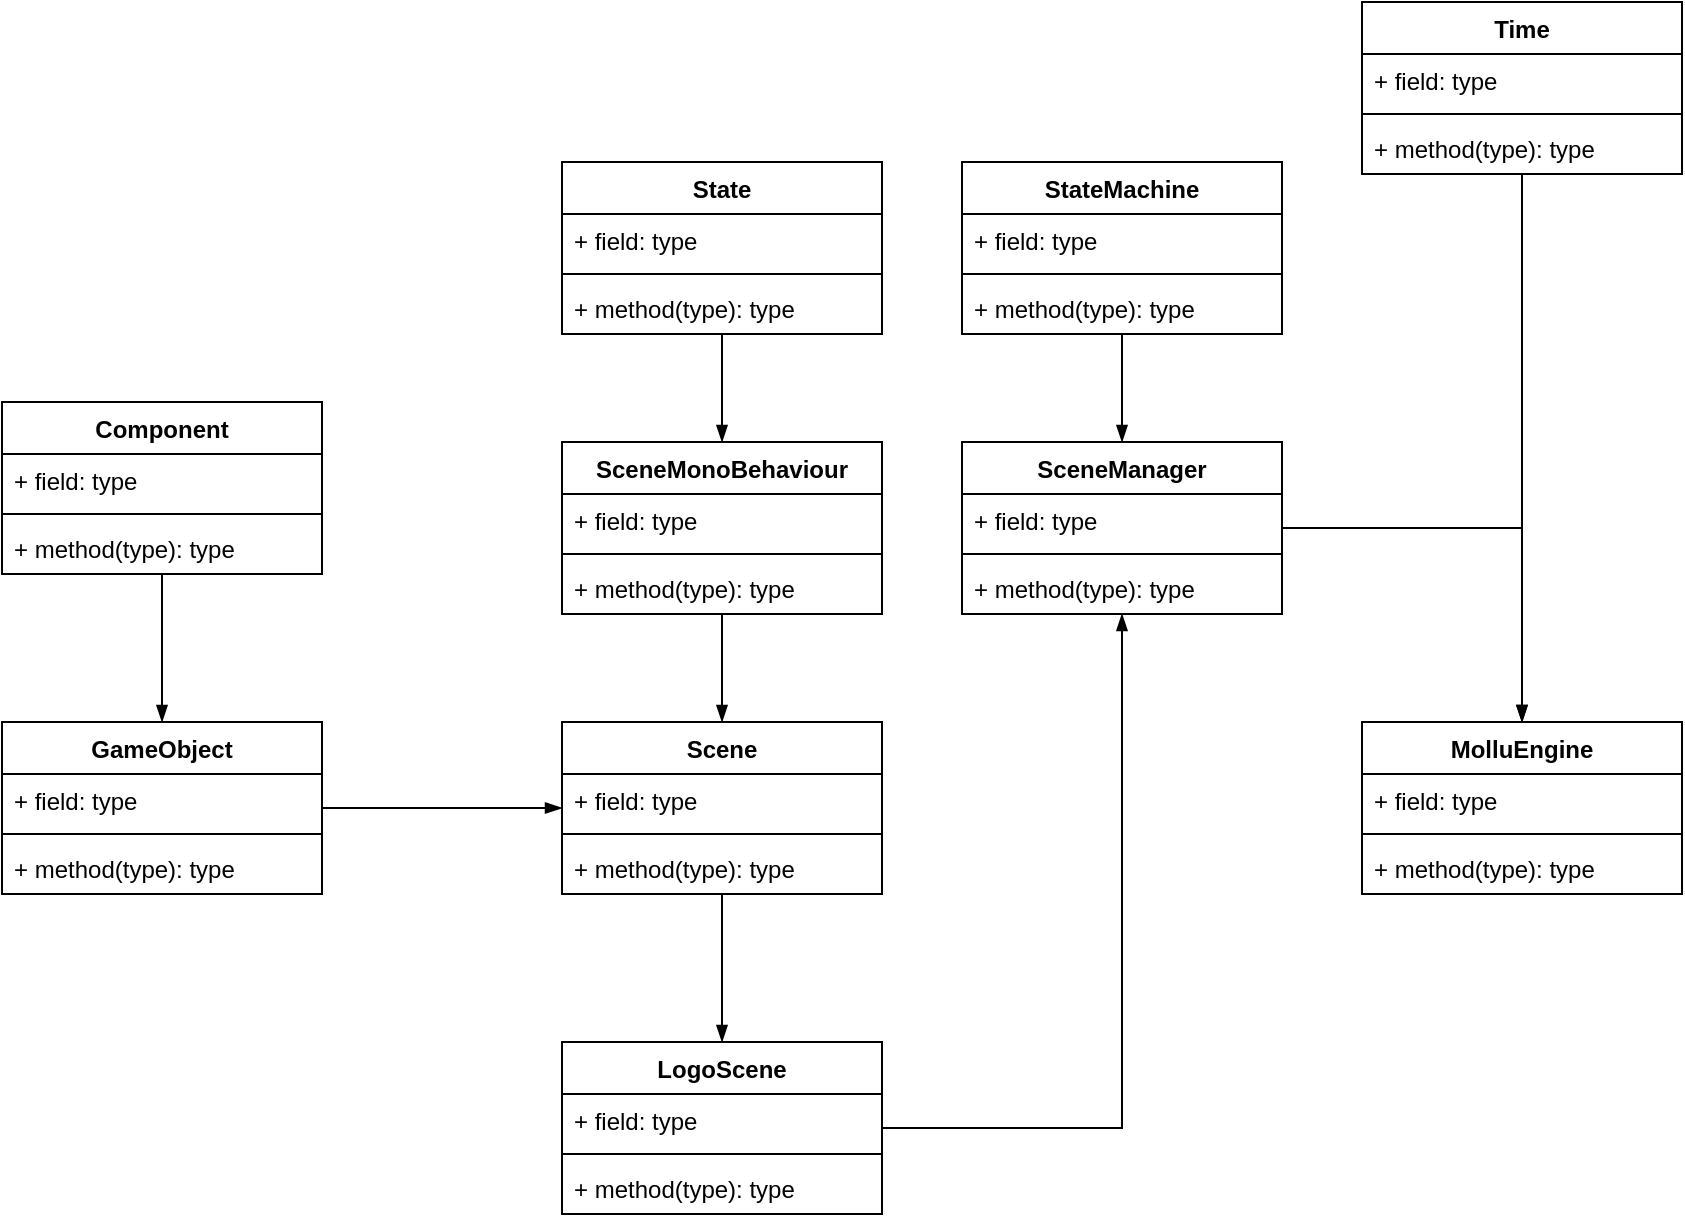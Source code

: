 <mxfile version="15.7.3" type="device"><diagram id="rk4vzprFdWIUfSmvmr-R" name="Page-1"><mxGraphModel dx="1422" dy="774" grid="1" gridSize="10" guides="1" tooltips="1" connect="1" arrows="1" fold="1" page="1" pageScale="1" pageWidth="2100" pageHeight="900" math="0" shadow="0"><root><mxCell id="0"/><mxCell id="1" parent="0"/><mxCell id="CM-DX_Mz-te0V8_t8Hfw-2" value="MolluEngine" style="swimlane;fontStyle=1;align=center;verticalAlign=top;childLayout=stackLayout;horizontal=1;startSize=26;horizontalStack=0;resizeParent=1;resizeParentMax=0;resizeLast=0;collapsible=1;marginBottom=0;" parent="1" vertex="1"><mxGeometry x="800" y="440" width="160" height="86" as="geometry"/></mxCell><mxCell id="CM-DX_Mz-te0V8_t8Hfw-3" value="+ field: type" style="text;strokeColor=none;fillColor=none;align=left;verticalAlign=top;spacingLeft=4;spacingRight=4;overflow=hidden;rotatable=0;points=[[0,0.5],[1,0.5]];portConstraint=eastwest;" parent="CM-DX_Mz-te0V8_t8Hfw-2" vertex="1"><mxGeometry y="26" width="160" height="26" as="geometry"/></mxCell><mxCell id="CM-DX_Mz-te0V8_t8Hfw-4" value="" style="line;strokeWidth=1;fillColor=none;align=left;verticalAlign=middle;spacingTop=-1;spacingLeft=3;spacingRight=3;rotatable=0;labelPosition=right;points=[];portConstraint=eastwest;" parent="CM-DX_Mz-te0V8_t8Hfw-2" vertex="1"><mxGeometry y="52" width="160" height="8" as="geometry"/></mxCell><mxCell id="CM-DX_Mz-te0V8_t8Hfw-5" value="+ method(type): type" style="text;strokeColor=none;fillColor=none;align=left;verticalAlign=top;spacingLeft=4;spacingRight=4;overflow=hidden;rotatable=0;points=[[0,0.5],[1,0.5]];portConstraint=eastwest;" parent="CM-DX_Mz-te0V8_t8Hfw-2" vertex="1"><mxGeometry y="60" width="160" height="26" as="geometry"/></mxCell><mxCell id="RONHV4kPV-riYoIXqBp3-9" style="edgeStyle=orthogonalEdgeStyle;rounded=0;orthogonalLoop=1;jettySize=auto;html=1;entryX=0.5;entryY=0;entryDx=0;entryDy=0;endArrow=blockThin;endFill=1;" edge="1" parent="1" source="RONHV4kPV-riYoIXqBp3-1" target="RONHV4kPV-riYoIXqBp3-5"><mxGeometry relative="1" as="geometry"/></mxCell><mxCell id="RONHV4kPV-riYoIXqBp3-1" value="State" style="swimlane;fontStyle=1;align=center;verticalAlign=top;childLayout=stackLayout;horizontal=1;startSize=26;horizontalStack=0;resizeParent=1;resizeParentMax=0;resizeLast=0;collapsible=1;marginBottom=0;" vertex="1" parent="1"><mxGeometry x="400" y="160" width="160" height="86" as="geometry"/></mxCell><mxCell id="RONHV4kPV-riYoIXqBp3-2" value="+ field: type" style="text;strokeColor=none;fillColor=none;align=left;verticalAlign=top;spacingLeft=4;spacingRight=4;overflow=hidden;rotatable=0;points=[[0,0.5],[1,0.5]];portConstraint=eastwest;" vertex="1" parent="RONHV4kPV-riYoIXqBp3-1"><mxGeometry y="26" width="160" height="26" as="geometry"/></mxCell><mxCell id="RONHV4kPV-riYoIXqBp3-3" value="" style="line;strokeWidth=1;fillColor=none;align=left;verticalAlign=middle;spacingTop=-1;spacingLeft=3;spacingRight=3;rotatable=0;labelPosition=right;points=[];portConstraint=eastwest;" vertex="1" parent="RONHV4kPV-riYoIXqBp3-1"><mxGeometry y="52" width="160" height="8" as="geometry"/></mxCell><mxCell id="RONHV4kPV-riYoIXqBp3-4" value="+ method(type): type" style="text;strokeColor=none;fillColor=none;align=left;verticalAlign=top;spacingLeft=4;spacingRight=4;overflow=hidden;rotatable=0;points=[[0,0.5],[1,0.5]];portConstraint=eastwest;" vertex="1" parent="RONHV4kPV-riYoIXqBp3-1"><mxGeometry y="60" width="160" height="26" as="geometry"/></mxCell><mxCell id="RONHV4kPV-riYoIXqBp3-14" style="edgeStyle=orthogonalEdgeStyle;rounded=0;orthogonalLoop=1;jettySize=auto;html=1;entryX=0.5;entryY=0;entryDx=0;entryDy=0;endArrow=blockThin;endFill=1;" edge="1" parent="1" source="RONHV4kPV-riYoIXqBp3-5" target="RONHV4kPV-riYoIXqBp3-10"><mxGeometry relative="1" as="geometry"/></mxCell><mxCell id="RONHV4kPV-riYoIXqBp3-5" value="SceneMonoBehaviour" style="swimlane;fontStyle=1;align=center;verticalAlign=top;childLayout=stackLayout;horizontal=1;startSize=26;horizontalStack=0;resizeParent=1;resizeParentMax=0;resizeLast=0;collapsible=1;marginBottom=0;" vertex="1" parent="1"><mxGeometry x="400" y="300" width="160" height="86" as="geometry"/></mxCell><mxCell id="RONHV4kPV-riYoIXqBp3-6" value="+ field: type" style="text;strokeColor=none;fillColor=none;align=left;verticalAlign=top;spacingLeft=4;spacingRight=4;overflow=hidden;rotatable=0;points=[[0,0.5],[1,0.5]];portConstraint=eastwest;" vertex="1" parent="RONHV4kPV-riYoIXqBp3-5"><mxGeometry y="26" width="160" height="26" as="geometry"/></mxCell><mxCell id="RONHV4kPV-riYoIXqBp3-7" value="" style="line;strokeWidth=1;fillColor=none;align=left;verticalAlign=middle;spacingTop=-1;spacingLeft=3;spacingRight=3;rotatable=0;labelPosition=right;points=[];portConstraint=eastwest;" vertex="1" parent="RONHV4kPV-riYoIXqBp3-5"><mxGeometry y="52" width="160" height="8" as="geometry"/></mxCell><mxCell id="RONHV4kPV-riYoIXqBp3-8" value="+ method(type): type" style="text;strokeColor=none;fillColor=none;align=left;verticalAlign=top;spacingLeft=4;spacingRight=4;overflow=hidden;rotatable=0;points=[[0,0.5],[1,0.5]];portConstraint=eastwest;" vertex="1" parent="RONHV4kPV-riYoIXqBp3-5"><mxGeometry y="60" width="160" height="26" as="geometry"/></mxCell><mxCell id="RONHV4kPV-riYoIXqBp3-20" style="edgeStyle=orthogonalEdgeStyle;rounded=0;orthogonalLoop=1;jettySize=auto;html=1;entryX=0.5;entryY=0;entryDx=0;entryDy=0;endArrow=blockThin;endFill=1;" edge="1" parent="1" source="RONHV4kPV-riYoIXqBp3-10" target="RONHV4kPV-riYoIXqBp3-16"><mxGeometry relative="1" as="geometry"/></mxCell><mxCell id="RONHV4kPV-riYoIXqBp3-10" value="Scene" style="swimlane;fontStyle=1;align=center;verticalAlign=top;childLayout=stackLayout;horizontal=1;startSize=26;horizontalStack=0;resizeParent=1;resizeParentMax=0;resizeLast=0;collapsible=1;marginBottom=0;" vertex="1" parent="1"><mxGeometry x="400" y="440" width="160" height="86" as="geometry"/></mxCell><mxCell id="RONHV4kPV-riYoIXqBp3-11" value="+ field: type" style="text;strokeColor=none;fillColor=none;align=left;verticalAlign=top;spacingLeft=4;spacingRight=4;overflow=hidden;rotatable=0;points=[[0,0.5],[1,0.5]];portConstraint=eastwest;" vertex="1" parent="RONHV4kPV-riYoIXqBp3-10"><mxGeometry y="26" width="160" height="26" as="geometry"/></mxCell><mxCell id="RONHV4kPV-riYoIXqBp3-12" value="" style="line;strokeWidth=1;fillColor=none;align=left;verticalAlign=middle;spacingTop=-1;spacingLeft=3;spacingRight=3;rotatable=0;labelPosition=right;points=[];portConstraint=eastwest;" vertex="1" parent="RONHV4kPV-riYoIXqBp3-10"><mxGeometry y="52" width="160" height="8" as="geometry"/></mxCell><mxCell id="RONHV4kPV-riYoIXqBp3-13" value="+ method(type): type" style="text;strokeColor=none;fillColor=none;align=left;verticalAlign=top;spacingLeft=4;spacingRight=4;overflow=hidden;rotatable=0;points=[[0,0.5],[1,0.5]];portConstraint=eastwest;" vertex="1" parent="RONHV4kPV-riYoIXqBp3-10"><mxGeometry y="60" width="160" height="26" as="geometry"/></mxCell><mxCell id="RONHV4kPV-riYoIXqBp3-21" style="edgeStyle=orthogonalEdgeStyle;rounded=0;orthogonalLoop=1;jettySize=auto;html=1;endArrow=blockThin;endFill=1;" edge="1" parent="1" source="RONHV4kPV-riYoIXqBp3-16" target="RONHV4kPV-riYoIXqBp3-26"><mxGeometry relative="1" as="geometry"/></mxCell><mxCell id="RONHV4kPV-riYoIXqBp3-16" value="LogoScene" style="swimlane;fontStyle=1;align=center;verticalAlign=top;childLayout=stackLayout;horizontal=1;startSize=26;horizontalStack=0;resizeParent=1;resizeParentMax=0;resizeLast=0;collapsible=1;marginBottom=0;" vertex="1" parent="1"><mxGeometry x="400" y="600" width="160" height="86" as="geometry"/></mxCell><mxCell id="RONHV4kPV-riYoIXqBp3-17" value="+ field: type" style="text;strokeColor=none;fillColor=none;align=left;verticalAlign=top;spacingLeft=4;spacingRight=4;overflow=hidden;rotatable=0;points=[[0,0.5],[1,0.5]];portConstraint=eastwest;" vertex="1" parent="RONHV4kPV-riYoIXqBp3-16"><mxGeometry y="26" width="160" height="26" as="geometry"/></mxCell><mxCell id="RONHV4kPV-riYoIXqBp3-18" value="" style="line;strokeWidth=1;fillColor=none;align=left;verticalAlign=middle;spacingTop=-1;spacingLeft=3;spacingRight=3;rotatable=0;labelPosition=right;points=[];portConstraint=eastwest;" vertex="1" parent="RONHV4kPV-riYoIXqBp3-16"><mxGeometry y="52" width="160" height="8" as="geometry"/></mxCell><mxCell id="RONHV4kPV-riYoIXqBp3-19" value="+ method(type): type" style="text;strokeColor=none;fillColor=none;align=left;verticalAlign=top;spacingLeft=4;spacingRight=4;overflow=hidden;rotatable=0;points=[[0,0.5],[1,0.5]];portConstraint=eastwest;" vertex="1" parent="RONHV4kPV-riYoIXqBp3-16"><mxGeometry y="60" width="160" height="26" as="geometry"/></mxCell><mxCell id="RONHV4kPV-riYoIXqBp3-46" style="edgeStyle=orthogonalEdgeStyle;rounded=0;orthogonalLoop=1;jettySize=auto;html=1;endArrow=blockThin;endFill=1;" edge="1" parent="1" source="RONHV4kPV-riYoIXqBp3-22" target="CM-DX_Mz-te0V8_t8Hfw-2"><mxGeometry relative="1" as="geometry"/></mxCell><mxCell id="RONHV4kPV-riYoIXqBp3-22" value="Time" style="swimlane;fontStyle=1;align=center;verticalAlign=top;childLayout=stackLayout;horizontal=1;startSize=26;horizontalStack=0;resizeParent=1;resizeParentMax=0;resizeLast=0;collapsible=1;marginBottom=0;" vertex="1" parent="1"><mxGeometry x="800" y="80" width="160" height="86" as="geometry"/></mxCell><mxCell id="RONHV4kPV-riYoIXqBp3-23" value="+ field: type" style="text;strokeColor=none;fillColor=none;align=left;verticalAlign=top;spacingLeft=4;spacingRight=4;overflow=hidden;rotatable=0;points=[[0,0.5],[1,0.5]];portConstraint=eastwest;" vertex="1" parent="RONHV4kPV-riYoIXqBp3-22"><mxGeometry y="26" width="160" height="26" as="geometry"/></mxCell><mxCell id="RONHV4kPV-riYoIXqBp3-24" value="" style="line;strokeWidth=1;fillColor=none;align=left;verticalAlign=middle;spacingTop=-1;spacingLeft=3;spacingRight=3;rotatable=0;labelPosition=right;points=[];portConstraint=eastwest;" vertex="1" parent="RONHV4kPV-riYoIXqBp3-22"><mxGeometry y="52" width="160" height="8" as="geometry"/></mxCell><mxCell id="RONHV4kPV-riYoIXqBp3-25" value="+ method(type): type" style="text;strokeColor=none;fillColor=none;align=left;verticalAlign=top;spacingLeft=4;spacingRight=4;overflow=hidden;rotatable=0;points=[[0,0.5],[1,0.5]];portConstraint=eastwest;" vertex="1" parent="RONHV4kPV-riYoIXqBp3-22"><mxGeometry y="60" width="160" height="26" as="geometry"/></mxCell><mxCell id="RONHV4kPV-riYoIXqBp3-44" style="edgeStyle=orthogonalEdgeStyle;rounded=0;orthogonalLoop=1;jettySize=auto;html=1;endArrow=blockThin;endFill=1;" edge="1" parent="1" source="RONHV4kPV-riYoIXqBp3-26" target="CM-DX_Mz-te0V8_t8Hfw-2"><mxGeometry relative="1" as="geometry"/></mxCell><mxCell id="RONHV4kPV-riYoIXqBp3-26" value="SceneManager" style="swimlane;fontStyle=1;align=center;verticalAlign=top;childLayout=stackLayout;horizontal=1;startSize=26;horizontalStack=0;resizeParent=1;resizeParentMax=0;resizeLast=0;collapsible=1;marginBottom=0;" vertex="1" parent="1"><mxGeometry x="600" y="300" width="160" height="86" as="geometry"/></mxCell><mxCell id="RONHV4kPV-riYoIXqBp3-27" value="+ field: type" style="text;strokeColor=none;fillColor=none;align=left;verticalAlign=top;spacingLeft=4;spacingRight=4;overflow=hidden;rotatable=0;points=[[0,0.5],[1,0.5]];portConstraint=eastwest;" vertex="1" parent="RONHV4kPV-riYoIXqBp3-26"><mxGeometry y="26" width="160" height="26" as="geometry"/></mxCell><mxCell id="RONHV4kPV-riYoIXqBp3-28" value="" style="line;strokeWidth=1;fillColor=none;align=left;verticalAlign=middle;spacingTop=-1;spacingLeft=3;spacingRight=3;rotatable=0;labelPosition=right;points=[];portConstraint=eastwest;" vertex="1" parent="RONHV4kPV-riYoIXqBp3-26"><mxGeometry y="52" width="160" height="8" as="geometry"/></mxCell><mxCell id="RONHV4kPV-riYoIXqBp3-29" value="+ method(type): type" style="text;strokeColor=none;fillColor=none;align=left;verticalAlign=top;spacingLeft=4;spacingRight=4;overflow=hidden;rotatable=0;points=[[0,0.5],[1,0.5]];portConstraint=eastwest;" vertex="1" parent="RONHV4kPV-riYoIXqBp3-26"><mxGeometry y="60" width="160" height="26" as="geometry"/></mxCell><mxCell id="RONHV4kPV-riYoIXqBp3-43" style="edgeStyle=orthogonalEdgeStyle;rounded=0;orthogonalLoop=1;jettySize=auto;html=1;entryX=0.5;entryY=0;entryDx=0;entryDy=0;endArrow=blockThin;endFill=1;" edge="1" parent="1" source="RONHV4kPV-riYoIXqBp3-30" target="RONHV4kPV-riYoIXqBp3-26"><mxGeometry relative="1" as="geometry"/></mxCell><mxCell id="RONHV4kPV-riYoIXqBp3-30" value="StateMachine" style="swimlane;fontStyle=1;align=center;verticalAlign=top;childLayout=stackLayout;horizontal=1;startSize=26;horizontalStack=0;resizeParent=1;resizeParentMax=0;resizeLast=0;collapsible=1;marginBottom=0;" vertex="1" parent="1"><mxGeometry x="600" y="160" width="160" height="86" as="geometry"/></mxCell><mxCell id="RONHV4kPV-riYoIXqBp3-31" value="+ field: type" style="text;strokeColor=none;fillColor=none;align=left;verticalAlign=top;spacingLeft=4;spacingRight=4;overflow=hidden;rotatable=0;points=[[0,0.5],[1,0.5]];portConstraint=eastwest;" vertex="1" parent="RONHV4kPV-riYoIXqBp3-30"><mxGeometry y="26" width="160" height="26" as="geometry"/></mxCell><mxCell id="RONHV4kPV-riYoIXqBp3-32" value="" style="line;strokeWidth=1;fillColor=none;align=left;verticalAlign=middle;spacingTop=-1;spacingLeft=3;spacingRight=3;rotatable=0;labelPosition=right;points=[];portConstraint=eastwest;" vertex="1" parent="RONHV4kPV-riYoIXqBp3-30"><mxGeometry y="52" width="160" height="8" as="geometry"/></mxCell><mxCell id="RONHV4kPV-riYoIXqBp3-33" value="+ method(type): type" style="text;strokeColor=none;fillColor=none;align=left;verticalAlign=top;spacingLeft=4;spacingRight=4;overflow=hidden;rotatable=0;points=[[0,0.5],[1,0.5]];portConstraint=eastwest;" vertex="1" parent="RONHV4kPV-riYoIXqBp3-30"><mxGeometry y="60" width="160" height="26" as="geometry"/></mxCell><mxCell id="RONHV4kPV-riYoIXqBp3-45" style="edgeStyle=orthogonalEdgeStyle;rounded=0;orthogonalLoop=1;jettySize=auto;html=1;endArrow=blockThin;endFill=1;" edge="1" parent="1" source="RONHV4kPV-riYoIXqBp3-35" target="RONHV4kPV-riYoIXqBp3-39"><mxGeometry relative="1" as="geometry"/></mxCell><mxCell id="RONHV4kPV-riYoIXqBp3-35" value="Component" style="swimlane;fontStyle=1;align=center;verticalAlign=top;childLayout=stackLayout;horizontal=1;startSize=26;horizontalStack=0;resizeParent=1;resizeParentMax=0;resizeLast=0;collapsible=1;marginBottom=0;" vertex="1" parent="1"><mxGeometry x="120" y="280" width="160" height="86" as="geometry"/></mxCell><mxCell id="RONHV4kPV-riYoIXqBp3-36" value="+ field: type" style="text;strokeColor=none;fillColor=none;align=left;verticalAlign=top;spacingLeft=4;spacingRight=4;overflow=hidden;rotatable=0;points=[[0,0.5],[1,0.5]];portConstraint=eastwest;" vertex="1" parent="RONHV4kPV-riYoIXqBp3-35"><mxGeometry y="26" width="160" height="26" as="geometry"/></mxCell><mxCell id="RONHV4kPV-riYoIXqBp3-37" value="" style="line;strokeWidth=1;fillColor=none;align=left;verticalAlign=middle;spacingTop=-1;spacingLeft=3;spacingRight=3;rotatable=0;labelPosition=right;points=[];portConstraint=eastwest;" vertex="1" parent="RONHV4kPV-riYoIXqBp3-35"><mxGeometry y="52" width="160" height="8" as="geometry"/></mxCell><mxCell id="RONHV4kPV-riYoIXqBp3-38" value="+ method(type): type" style="text;strokeColor=none;fillColor=none;align=left;verticalAlign=top;spacingLeft=4;spacingRight=4;overflow=hidden;rotatable=0;points=[[0,0.5],[1,0.5]];portConstraint=eastwest;" vertex="1" parent="RONHV4kPV-riYoIXqBp3-35"><mxGeometry y="60" width="160" height="26" as="geometry"/></mxCell><mxCell id="RONHV4kPV-riYoIXqBp3-47" style="edgeStyle=orthogonalEdgeStyle;rounded=0;orthogonalLoop=1;jettySize=auto;html=1;endArrow=blockThin;endFill=1;" edge="1" parent="1" source="RONHV4kPV-riYoIXqBp3-39" target="RONHV4kPV-riYoIXqBp3-10"><mxGeometry relative="1" as="geometry"/></mxCell><mxCell id="RONHV4kPV-riYoIXqBp3-39" value="GameObject" style="swimlane;fontStyle=1;align=center;verticalAlign=top;childLayout=stackLayout;horizontal=1;startSize=26;horizontalStack=0;resizeParent=1;resizeParentMax=0;resizeLast=0;collapsible=1;marginBottom=0;" vertex="1" parent="1"><mxGeometry x="120" y="440" width="160" height="86" as="geometry"/></mxCell><mxCell id="RONHV4kPV-riYoIXqBp3-40" value="+ field: type" style="text;strokeColor=none;fillColor=none;align=left;verticalAlign=top;spacingLeft=4;spacingRight=4;overflow=hidden;rotatable=0;points=[[0,0.5],[1,0.5]];portConstraint=eastwest;" vertex="1" parent="RONHV4kPV-riYoIXqBp3-39"><mxGeometry y="26" width="160" height="26" as="geometry"/></mxCell><mxCell id="RONHV4kPV-riYoIXqBp3-41" value="" style="line;strokeWidth=1;fillColor=none;align=left;verticalAlign=middle;spacingTop=-1;spacingLeft=3;spacingRight=3;rotatable=0;labelPosition=right;points=[];portConstraint=eastwest;" vertex="1" parent="RONHV4kPV-riYoIXqBp3-39"><mxGeometry y="52" width="160" height="8" as="geometry"/></mxCell><mxCell id="RONHV4kPV-riYoIXqBp3-42" value="+ method(type): type" style="text;strokeColor=none;fillColor=none;align=left;verticalAlign=top;spacingLeft=4;spacingRight=4;overflow=hidden;rotatable=0;points=[[0,0.5],[1,0.5]];portConstraint=eastwest;" vertex="1" parent="RONHV4kPV-riYoIXqBp3-39"><mxGeometry y="60" width="160" height="26" as="geometry"/></mxCell></root></mxGraphModel></diagram></mxfile>